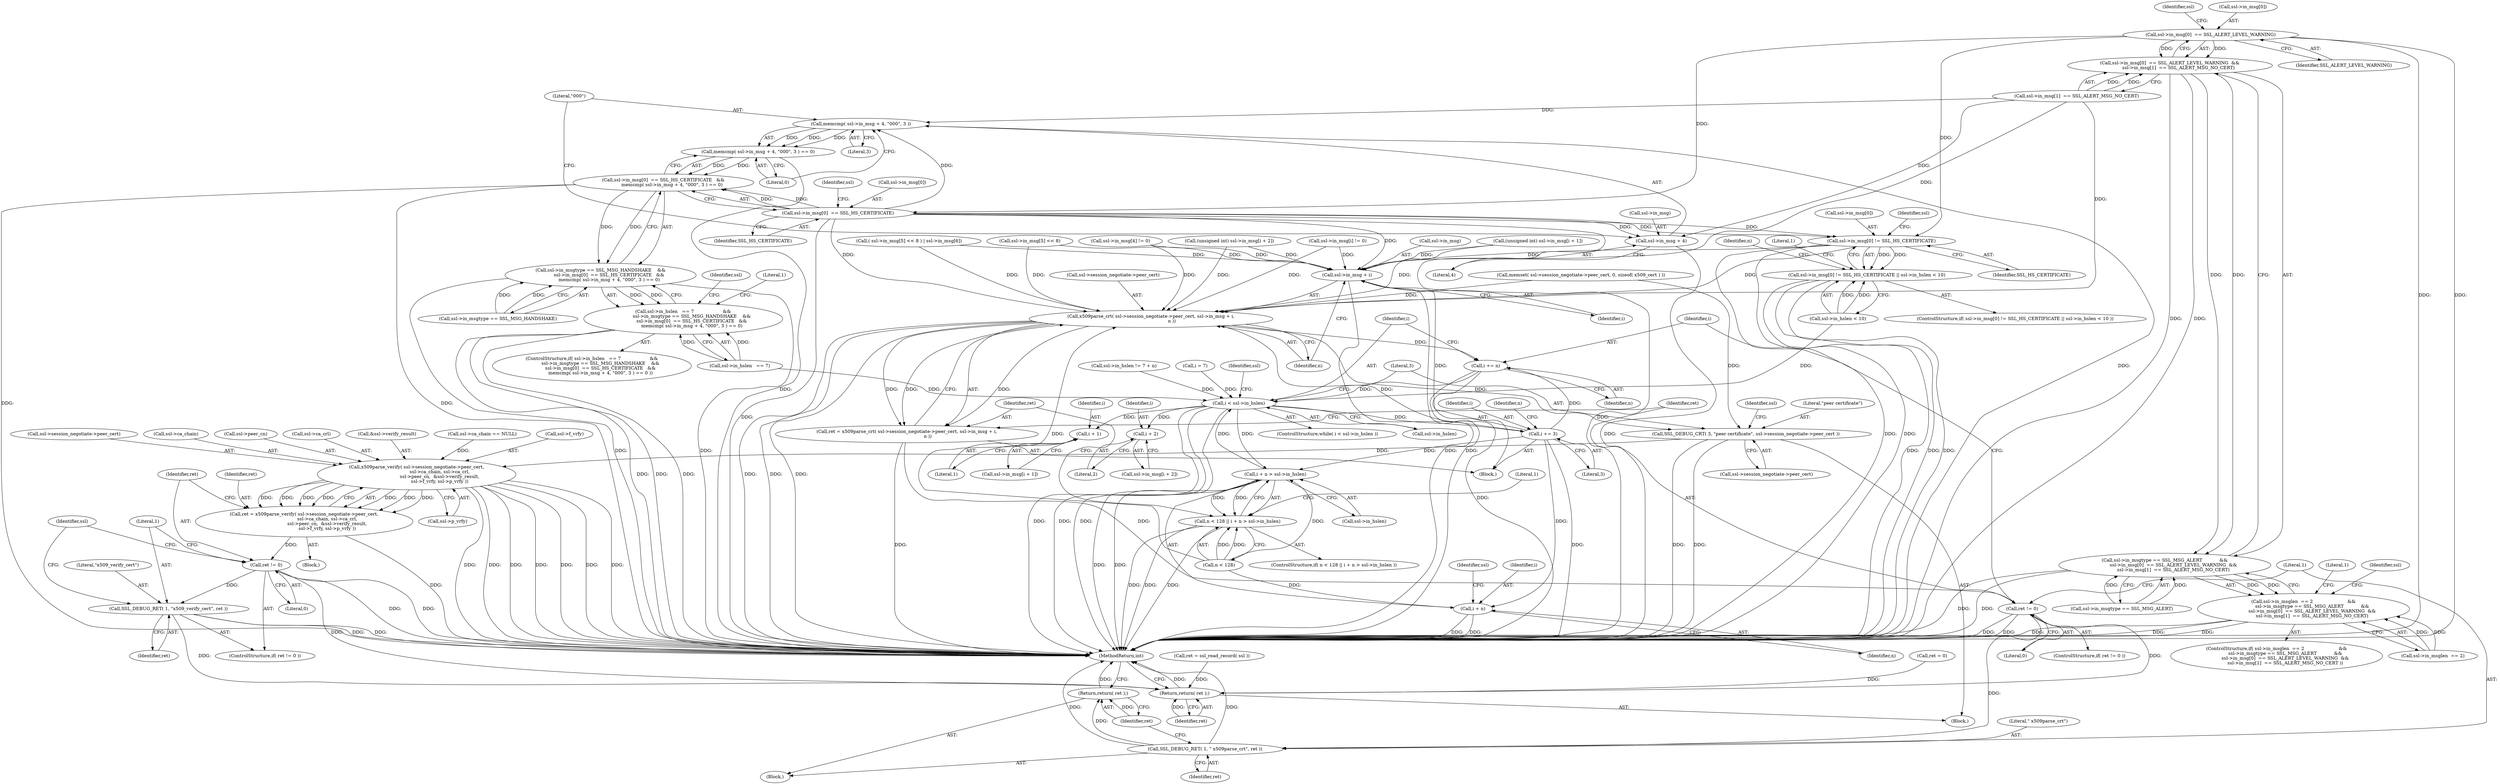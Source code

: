 digraph "1_polarssl_1922a4e6aade7b1d685af19d4d9339ddb5c02859@array" {
"1000183" [label="(Call,ssl->in_msg[0]  == SSL_ALERT_LEVEL_WARNING)"];
"1000182" [label="(Call,ssl->in_msg[0]  == SSL_ALERT_LEVEL_WARNING  &&\n            ssl->in_msg[1]  == SSL_ALERT_MSG_NO_CERT)"];
"1000176" [label="(Call,ssl->in_msgtype == SSL_MSG_ALERT            &&\n            ssl->in_msg[0]  == SSL_ALERT_LEVEL_WARNING  &&\n            ssl->in_msg[1]  == SSL_ALERT_MSG_NO_CERT)"];
"1000170" [label="(Call,ssl->in_msglen  == 2                        &&\n            ssl->in_msgtype == SSL_MSG_ALERT            &&\n            ssl->in_msg[0]  == SSL_ALERT_LEVEL_WARNING  &&\n            ssl->in_msg[1]  == SSL_ALERT_MSG_NO_CERT)"];
"1000244" [label="(Call,ssl->in_msg[0]  == SSL_HS_CERTIFICATE)"];
"1000243" [label="(Call,ssl->in_msg[0]  == SSL_HS_CERTIFICATE   &&\n            memcmp( ssl->in_msg + 4, \"\0\0\0\", 3 ) == 0)"];
"1000237" [label="(Call,ssl->in_msgtype == SSL_MSG_HANDSHAKE    &&\n            ssl->in_msg[0]  == SSL_HS_CERTIFICATE   &&\n            memcmp( ssl->in_msg + 4, \"\0\0\0\", 3 ) == 0)"];
"1000231" [label="(Call,ssl->in_hslen   == 7                    &&\n            ssl->in_msgtype == SSL_MSG_HANDSHAKE    &&\n            ssl->in_msg[0]  == SSL_HS_CERTIFICATE   &&\n            memcmp( ssl->in_msg + 4, \"\0\0\0\", 3 ) == 0)"];
"1000252" [label="(Call,memcmp( ssl->in_msg + 4, \"\0\0\0\", 3 ))"];
"1000251" [label="(Call,memcmp( ssl->in_msg + 4, \"\0\0\0\", 3 ) == 0)"];
"1000253" [label="(Call,ssl->in_msg + 4)"];
"1000295" [label="(Call,ssl->in_msg[0] != SSL_HS_CERTIFICATE)"];
"1000294" [label="(Call,ssl->in_msg[0] != SSL_HS_CERTIFICATE || ssl->in_hslen < 10)"];
"1000452" [label="(Call,x509parse_crt( ssl->session_negotiate->peer_cert, ssl->in_msg + i,\n                             n ))"];
"1000450" [label="(Call,ret = x509parse_crt( ssl->session_negotiate->peer_cert, ssl->in_msg + i,\n                             n ))"];
"1000465" [label="(Call,ret != 0)"];
"1000469" [label="(Call,SSL_DEBUG_RET( 1, \" x509parse_crt\", ret ))"];
"1000473" [label="(Return,return( ret );)"];
"1000552" [label="(Return,return( ret );)"];
"1000475" [label="(Call,i += n)"];
"1000386" [label="(Call,i < ssl->in_hslen)"];
"1000416" [label="(Call,i + 1)"];
"1000426" [label="(Call,i + 2)"];
"1000429" [label="(Call,i += 3)"];
"1000437" [label="(Call,i + n > ssl->in_hslen)"];
"1000433" [label="(Call,n < 128 || i + n > ssl->in_hslen)"];
"1000438" [label="(Call,i + n)"];
"1000458" [label="(Call,ssl->in_msg + i)"];
"1000478" [label="(Call,SSL_DEBUG_CRT( 3, \"peer certificate\", ssl->session_negotiate->peer_cert ))"];
"1000507" [label="(Call,x509parse_verify( ssl->session_negotiate->peer_cert,\n                                ssl->ca_chain, ssl->ca_crl,\n                                ssl->peer_cn,  &ssl->verify_result,\n                                ssl->f_vrfy, ssl->p_vrfy ))"];
"1000505" [label="(Call,ret = x509parse_verify( ssl->session_negotiate->peer_cert,\n                                ssl->ca_chain, ssl->ca_crl,\n                                ssl->peer_cn,  &ssl->verify_result,\n                                ssl->f_vrfy, ssl->p_vrfy ))"];
"1000533" [label="(Call,ret != 0)"];
"1000536" [label="(Call,SSL_DEBUG_RET( 1, \"x509_verify_cert\", ret ))"];
"1000396" [label="(Identifier,ssl)"];
"1000465" [label="(Call,ret != 0)"];
"1000244" [label="(Call,ssl->in_msg[0]  == SSL_HS_CERTIFICATE)"];
"1000296" [label="(Call,ssl->in_msg[0])"];
"1000468" [label="(Block,)"];
"1000140" [label="(Call,ret = ssl_read_record( ssl ))"];
"1000452" [label="(Call,x509parse_crt( ssl->session_negotiate->peer_cert, ssl->in_msg + i,\n                             n ))"];
"1000314" [label="(Identifier,n)"];
"1000330" [label="(Call,ssl->in_msg[4] != 0)"];
"1000462" [label="(Identifier,i)"];
"1000251" [label="(Call,memcmp( ssl->in_msg + 4, \"\0\0\0\", 3 ) == 0)"];
"1000386" [label="(Call,i < ssl->in_hslen)"];
"1000472" [label="(Identifier,ret)"];
"1000177" [label="(Call,ssl->in_msgtype == SSL_MSG_ALERT)"];
"1000258" [label="(Literal,\"\0\0\0\")"];
"1000422" [label="(Call,ssl->in_msg[i + 2])"];
"1000478" [label="(Call,SSL_DEBUG_CRT( 3, \"peer certificate\", ssl->session_negotiate->peer_cert ))"];
"1000257" [label="(Literal,4)"];
"1000169" [label="(ControlStructure,if( ssl->in_msglen  == 2                        &&\n            ssl->in_msgtype == SSL_MSG_ALERT            &&\n            ssl->in_msg[0]  == SSL_ALERT_LEVEL_WARNING  &&\n            ssl->in_msg[1]  == SSL_ALERT_MSG_NO_CERT ))"];
"1000471" [label="(Literal,\" x509parse_crt\")"];
"1000439" [label="(Identifier,i)"];
"1000458" [label="(Call,ssl->in_msg + i)"];
"1000513" [label="(Call,ssl->ca_chain)"];
"1000546" [label="(Call,ret = 0)"];
"1000104" [label="(Block,)"];
"1000193" [label="(Identifier,ssl)"];
"1000189" [label="(Identifier,SSL_ALERT_LEVEL_WARNING)"];
"1000427" [label="(Identifier,i)"];
"1000393" [label="(Call,ssl->in_msg[i] != 0)"];
"1000543" [label="(Identifier,ssl)"];
"1000302" [label="(Call,ssl->in_hslen < 10)"];
"1000519" [label="(Call,ssl->peer_cn)"];
"1000477" [label="(Identifier,n)"];
"1000182" [label="(Call,ssl->in_msg[0]  == SSL_ALERT_LEVEL_WARNING  &&\n            ssl->in_msg[1]  == SSL_ALERT_MSG_NO_CERT)"];
"1000385" [label="(ControlStructure,while( i < ssl->in_hslen ))"];
"1000391" [label="(Block,)"];
"1000259" [label="(Literal,3)"];
"1000183" [label="(Call,ssl->in_msg[0]  == SSL_ALERT_LEVEL_WARNING)"];
"1000516" [label="(Call,ssl->ca_crl)"];
"1000417" [label="(Identifier,i)"];
"1000176" [label="(Call,ssl->in_msgtype == SSL_MSG_ALERT            &&\n            ssl->in_msg[0]  == SSL_ALERT_LEVEL_WARNING  &&\n            ssl->in_msg[1]  == SSL_ALERT_MSG_NO_CERT)"];
"1000284" [label="(Identifier,ssl)"];
"1000538" [label="(Literal,\"x509_verify_cert\")"];
"1000232" [label="(Call,ssl->in_hslen   == 7)"];
"1000469" [label="(Call,SSL_DEBUG_RET( 1, \" x509parse_crt\", ret ))"];
"1000260" [label="(Literal,0)"];
"1000475" [label="(Call,i += n)"];
"1000252" [label="(Call,memcmp( ssl->in_msg + 4, \"\0\0\0\", 3 ))"];
"1000442" [label="(Identifier,ssl)"];
"1000470" [label="(Literal,1)"];
"1000450" [label="(Call,ret = x509parse_crt( ssl->session_negotiate->peer_cert, ssl->in_msg + i,\n                             n ))"];
"1000473" [label="(Return,return( ret );)"];
"1000431" [label="(Literal,3)"];
"1000532" [label="(ControlStructure,if( ret != 0 ))"];
"1000238" [label="(Call,ssl->in_msgtype == SSL_MSG_HANDSHAKE)"];
"1000489" [label="(Identifier,ssl)"];
"1000199" [label="(Literal,1)"];
"1000263" [label="(Literal,1)"];
"1000463" [label="(Identifier,n)"];
"1000295" [label="(Call,ssl->in_msg[0] != SSL_HS_CERTIFICATE)"];
"1000430" [label="(Identifier,i)"];
"1000474" [label="(Identifier,ret)"];
"1000171" [label="(Call,ssl->in_msglen  == 2)"];
"1000255" [label="(Identifier,ssl)"];
"1000536" [label="(Call,SSL_DEBUG_RET( 1, \"x509_verify_cert\", ret ))"];
"1000250" [label="(Identifier,SSL_HS_CERTIFICATE)"];
"1000432" [label="(ControlStructure,if( n < 128 || i + n > ssl->in_hslen ))"];
"1000459" [label="(Call,ssl->in_msg)"];
"1000507" [label="(Call,x509parse_verify( ssl->session_negotiate->peer_cert,\n                                ssl->ca_chain, ssl->ca_crl,\n                                ssl->peer_cn,  &ssl->verify_result,\n                                ssl->f_vrfy, ssl->p_vrfy ))"];
"1000416" [label="(Call,i + 1)"];
"1000426" [label="(Call,i + 2)"];
"1000337" [label="(Call,ssl->in_hslen != 7 + n)"];
"1000438" [label="(Call,i + n)"];
"1000373" [label="(Call,memset( ssl->session_negotiate->peer_cert, 0, sizeof( x509_cert ) ))"];
"1000237" [label="(Call,ssl->in_msgtype == SSL_MSG_HANDSHAKE    &&\n            ssl->in_msg[0]  == SSL_HS_CERTIFICATE   &&\n            memcmp( ssl->in_msg + 4, \"\0\0\0\", 3 ) == 0)"];
"1000554" [label="(MethodReturn,int)"];
"1000315" [label="(Call,( ssl->in_msg[5] << 8 ) | ssl->in_msg[6])"];
"1000553" [label="(Identifier,ret)"];
"1000537" [label="(Literal,1)"];
"1000412" [label="(Call,ssl->in_msg[i + 1])"];
"1000539" [label="(Identifier,ret)"];
"1000387" [label="(Identifier,i)"];
"1000170" [label="(Call,ssl->in_msglen  == 2                        &&\n            ssl->in_msgtype == SSL_MSG_ALERT            &&\n            ssl->in_msg[0]  == SSL_ALERT_LEVEL_WARNING  &&\n            ssl->in_msg[1]  == SSL_ALERT_MSG_NO_CERT)"];
"1000466" [label="(Identifier,ret)"];
"1000253" [label="(Call,ssl->in_msg + 4)"];
"1000552" [label="(Return,return( ret );)"];
"1000464" [label="(ControlStructure,if( ret != 0 ))"];
"1000254" [label="(Call,ssl->in_msg)"];
"1000522" [label="(Call,&ssl->verify_result)"];
"1000382" [label="(Call,i = 7)"];
"1000309" [label="(Literal,1)"];
"1000494" [label="(Call,ssl->ca_chain == NULL)"];
"1000492" [label="(Block,)"];
"1000479" [label="(Literal,3)"];
"1000433" [label="(Call,n < 128 || i + n > ssl->in_hslen)"];
"1000304" [label="(Identifier,ssl)"];
"1000231" [label="(Call,ssl->in_hslen   == 7                    &&\n            ssl->in_msgtype == SSL_MSG_HANDSHAKE    &&\n            ssl->in_msg[0]  == SSL_HS_CERTIFICATE   &&\n            memcmp( ssl->in_msg + 4, \"\0\0\0\", 3 ) == 0)"];
"1000437" [label="(Call,i + n > ssl->in_hslen)"];
"1000451" [label="(Identifier,ret)"];
"1000243" [label="(Call,ssl->in_msg[0]  == SSL_HS_CERTIFICATE   &&\n            memcmp( ssl->in_msg + 4, \"\0\0\0\", 3 ) == 0)"];
"1000506" [label="(Identifier,ret)"];
"1000476" [label="(Identifier,i)"];
"1000190" [label="(Call,ssl->in_msg[1]  == SSL_ALERT_MSG_NO_CERT)"];
"1000533" [label="(Call,ret != 0)"];
"1000428" [label="(Literal,2)"];
"1000446" [label="(Literal,1)"];
"1000529" [label="(Call,ssl->p_vrfy)"];
"1000480" [label="(Literal,\"peer certificate\")"];
"1000526" [label="(Call,ssl->f_vrfy)"];
"1000294" [label="(Call,ssl->in_msg[0] != SSL_HS_CERTIFICATE || ssl->in_hslen < 10)"];
"1000534" [label="(Identifier,ret)"];
"1000316" [label="(Call,ssl->in_msg[5] << 8)"];
"1000301" [label="(Identifier,SSL_HS_CERTIFICATE)"];
"1000508" [label="(Call,ssl->session_negotiate->peer_cert)"];
"1000440" [label="(Identifier,n)"];
"1000467" [label="(Literal,0)"];
"1000221" [label="(Identifier,ssl)"];
"1000230" [label="(ControlStructure,if( ssl->in_hslen   == 7                    &&\n            ssl->in_msgtype == SSL_MSG_HANDSHAKE    &&\n            ssl->in_msg[0]  == SSL_HS_CERTIFICATE   &&\n            memcmp( ssl->in_msg + 4, \"\0\0\0\", 3 ) == 0 ))"];
"1000184" [label="(Call,ssl->in_msg[0])"];
"1000429" [label="(Call,i += 3)"];
"1000420" [label="(Call,(unsigned int) ssl->in_msg[i + 2])"];
"1000535" [label="(Literal,0)"];
"1000453" [label="(Call,ssl->session_negotiate->peer_cert)"];
"1000410" [label="(Call,(unsigned int) ssl->in_msg[i + 1])"];
"1000388" [label="(Call,ssl->in_hslen)"];
"1000505" [label="(Call,ret = x509parse_verify( ssl->session_negotiate->peer_cert,\n                                ssl->ca_chain, ssl->ca_crl,\n                                ssl->peer_cn,  &ssl->verify_result,\n                                ssl->f_vrfy, ssl->p_vrfy ))"];
"1000245" [label="(Call,ssl->in_msg[0])"];
"1000434" [label="(Call,n < 128)"];
"1000435" [label="(Identifier,n)"];
"1000481" [label="(Call,ssl->session_negotiate->peer_cert)"];
"1000418" [label="(Literal,1)"];
"1000293" [label="(ControlStructure,if( ssl->in_msg[0] != SSL_HS_CERTIFICATE || ssl->in_hslen < 10 ))"];
"1000441" [label="(Call,ssl->in_hslen)"];
"1000183" -> "1000182"  [label="AST: "];
"1000183" -> "1000189"  [label="CFG: "];
"1000184" -> "1000183"  [label="AST: "];
"1000189" -> "1000183"  [label="AST: "];
"1000193" -> "1000183"  [label="CFG: "];
"1000182" -> "1000183"  [label="CFG: "];
"1000183" -> "1000554"  [label="DDG: "];
"1000183" -> "1000554"  [label="DDG: "];
"1000183" -> "1000182"  [label="DDG: "];
"1000183" -> "1000182"  [label="DDG: "];
"1000183" -> "1000244"  [label="DDG: "];
"1000183" -> "1000295"  [label="DDG: "];
"1000182" -> "1000176"  [label="AST: "];
"1000182" -> "1000190"  [label="CFG: "];
"1000190" -> "1000182"  [label="AST: "];
"1000176" -> "1000182"  [label="CFG: "];
"1000182" -> "1000554"  [label="DDG: "];
"1000182" -> "1000554"  [label="DDG: "];
"1000182" -> "1000176"  [label="DDG: "];
"1000182" -> "1000176"  [label="DDG: "];
"1000190" -> "1000182"  [label="DDG: "];
"1000190" -> "1000182"  [label="DDG: "];
"1000176" -> "1000170"  [label="AST: "];
"1000176" -> "1000177"  [label="CFG: "];
"1000177" -> "1000176"  [label="AST: "];
"1000170" -> "1000176"  [label="CFG: "];
"1000176" -> "1000554"  [label="DDG: "];
"1000176" -> "1000554"  [label="DDG: "];
"1000176" -> "1000170"  [label="DDG: "];
"1000176" -> "1000170"  [label="DDG: "];
"1000177" -> "1000176"  [label="DDG: "];
"1000177" -> "1000176"  [label="DDG: "];
"1000170" -> "1000169"  [label="AST: "];
"1000170" -> "1000171"  [label="CFG: "];
"1000171" -> "1000170"  [label="AST: "];
"1000199" -> "1000170"  [label="CFG: "];
"1000221" -> "1000170"  [label="CFG: "];
"1000170" -> "1000554"  [label="DDG: "];
"1000170" -> "1000554"  [label="DDG: "];
"1000170" -> "1000554"  [label="DDG: "];
"1000171" -> "1000170"  [label="DDG: "];
"1000171" -> "1000170"  [label="DDG: "];
"1000244" -> "1000243"  [label="AST: "];
"1000244" -> "1000250"  [label="CFG: "];
"1000245" -> "1000244"  [label="AST: "];
"1000250" -> "1000244"  [label="AST: "];
"1000255" -> "1000244"  [label="CFG: "];
"1000243" -> "1000244"  [label="CFG: "];
"1000244" -> "1000554"  [label="DDG: "];
"1000244" -> "1000554"  [label="DDG: "];
"1000244" -> "1000243"  [label="DDG: "];
"1000244" -> "1000243"  [label="DDG: "];
"1000244" -> "1000252"  [label="DDG: "];
"1000244" -> "1000253"  [label="DDG: "];
"1000244" -> "1000295"  [label="DDG: "];
"1000244" -> "1000295"  [label="DDG: "];
"1000244" -> "1000452"  [label="DDG: "];
"1000244" -> "1000458"  [label="DDG: "];
"1000243" -> "1000237"  [label="AST: "];
"1000243" -> "1000251"  [label="CFG: "];
"1000251" -> "1000243"  [label="AST: "];
"1000237" -> "1000243"  [label="CFG: "];
"1000243" -> "1000554"  [label="DDG: "];
"1000243" -> "1000554"  [label="DDG: "];
"1000243" -> "1000237"  [label="DDG: "];
"1000243" -> "1000237"  [label="DDG: "];
"1000251" -> "1000243"  [label="DDG: "];
"1000251" -> "1000243"  [label="DDG: "];
"1000237" -> "1000231"  [label="AST: "];
"1000237" -> "1000238"  [label="CFG: "];
"1000238" -> "1000237"  [label="AST: "];
"1000231" -> "1000237"  [label="CFG: "];
"1000237" -> "1000554"  [label="DDG: "];
"1000237" -> "1000554"  [label="DDG: "];
"1000237" -> "1000231"  [label="DDG: "];
"1000237" -> "1000231"  [label="DDG: "];
"1000238" -> "1000237"  [label="DDG: "];
"1000238" -> "1000237"  [label="DDG: "];
"1000231" -> "1000230"  [label="AST: "];
"1000231" -> "1000232"  [label="CFG: "];
"1000232" -> "1000231"  [label="AST: "];
"1000263" -> "1000231"  [label="CFG: "];
"1000284" -> "1000231"  [label="CFG: "];
"1000231" -> "1000554"  [label="DDG: "];
"1000231" -> "1000554"  [label="DDG: "];
"1000231" -> "1000554"  [label="DDG: "];
"1000232" -> "1000231"  [label="DDG: "];
"1000232" -> "1000231"  [label="DDG: "];
"1000252" -> "1000251"  [label="AST: "];
"1000252" -> "1000259"  [label="CFG: "];
"1000253" -> "1000252"  [label="AST: "];
"1000258" -> "1000252"  [label="AST: "];
"1000259" -> "1000252"  [label="AST: "];
"1000260" -> "1000252"  [label="CFG: "];
"1000252" -> "1000554"  [label="DDG: "];
"1000252" -> "1000251"  [label="DDG: "];
"1000252" -> "1000251"  [label="DDG: "];
"1000252" -> "1000251"  [label="DDG: "];
"1000190" -> "1000252"  [label="DDG: "];
"1000251" -> "1000260"  [label="CFG: "];
"1000260" -> "1000251"  [label="AST: "];
"1000251" -> "1000554"  [label="DDG: "];
"1000253" -> "1000257"  [label="CFG: "];
"1000254" -> "1000253"  [label="AST: "];
"1000257" -> "1000253"  [label="AST: "];
"1000258" -> "1000253"  [label="CFG: "];
"1000253" -> "1000554"  [label="DDG: "];
"1000190" -> "1000253"  [label="DDG: "];
"1000295" -> "1000294"  [label="AST: "];
"1000295" -> "1000301"  [label="CFG: "];
"1000296" -> "1000295"  [label="AST: "];
"1000301" -> "1000295"  [label="AST: "];
"1000304" -> "1000295"  [label="CFG: "];
"1000294" -> "1000295"  [label="CFG: "];
"1000295" -> "1000554"  [label="DDG: "];
"1000295" -> "1000554"  [label="DDG: "];
"1000295" -> "1000294"  [label="DDG: "];
"1000295" -> "1000294"  [label="DDG: "];
"1000295" -> "1000452"  [label="DDG: "];
"1000295" -> "1000458"  [label="DDG: "];
"1000294" -> "1000293"  [label="AST: "];
"1000294" -> "1000302"  [label="CFG: "];
"1000302" -> "1000294"  [label="AST: "];
"1000309" -> "1000294"  [label="CFG: "];
"1000314" -> "1000294"  [label="CFG: "];
"1000294" -> "1000554"  [label="DDG: "];
"1000294" -> "1000554"  [label="DDG: "];
"1000294" -> "1000554"  [label="DDG: "];
"1000302" -> "1000294"  [label="DDG: "];
"1000302" -> "1000294"  [label="DDG: "];
"1000452" -> "1000450"  [label="AST: "];
"1000452" -> "1000463"  [label="CFG: "];
"1000453" -> "1000452"  [label="AST: "];
"1000458" -> "1000452"  [label="AST: "];
"1000463" -> "1000452"  [label="AST: "];
"1000450" -> "1000452"  [label="CFG: "];
"1000452" -> "1000554"  [label="DDG: "];
"1000452" -> "1000554"  [label="DDG: "];
"1000452" -> "1000554"  [label="DDG: "];
"1000452" -> "1000450"  [label="DDG: "];
"1000452" -> "1000450"  [label="DDG: "];
"1000452" -> "1000450"  [label="DDG: "];
"1000373" -> "1000452"  [label="DDG: "];
"1000330" -> "1000452"  [label="DDG: "];
"1000393" -> "1000452"  [label="DDG: "];
"1000410" -> "1000452"  [label="DDG: "];
"1000315" -> "1000452"  [label="DDG: "];
"1000316" -> "1000452"  [label="DDG: "];
"1000190" -> "1000452"  [label="DDG: "];
"1000420" -> "1000452"  [label="DDG: "];
"1000429" -> "1000452"  [label="DDG: "];
"1000434" -> "1000452"  [label="DDG: "];
"1000452" -> "1000475"  [label="DDG: "];
"1000452" -> "1000478"  [label="DDG: "];
"1000450" -> "1000391"  [label="AST: "];
"1000451" -> "1000450"  [label="AST: "];
"1000466" -> "1000450"  [label="CFG: "];
"1000450" -> "1000554"  [label="DDG: "];
"1000450" -> "1000465"  [label="DDG: "];
"1000465" -> "1000464"  [label="AST: "];
"1000465" -> "1000467"  [label="CFG: "];
"1000466" -> "1000465"  [label="AST: "];
"1000467" -> "1000465"  [label="AST: "];
"1000470" -> "1000465"  [label="CFG: "];
"1000476" -> "1000465"  [label="CFG: "];
"1000465" -> "1000554"  [label="DDG: "];
"1000465" -> "1000554"  [label="DDG: "];
"1000465" -> "1000469"  [label="DDG: "];
"1000465" -> "1000552"  [label="DDG: "];
"1000469" -> "1000468"  [label="AST: "];
"1000469" -> "1000472"  [label="CFG: "];
"1000470" -> "1000469"  [label="AST: "];
"1000471" -> "1000469"  [label="AST: "];
"1000472" -> "1000469"  [label="AST: "];
"1000474" -> "1000469"  [label="CFG: "];
"1000469" -> "1000554"  [label="DDG: "];
"1000469" -> "1000554"  [label="DDG: "];
"1000469" -> "1000473"  [label="DDG: "];
"1000473" -> "1000468"  [label="AST: "];
"1000473" -> "1000474"  [label="CFG: "];
"1000474" -> "1000473"  [label="AST: "];
"1000554" -> "1000473"  [label="CFG: "];
"1000473" -> "1000554"  [label="DDG: "];
"1000474" -> "1000473"  [label="DDG: "];
"1000552" -> "1000104"  [label="AST: "];
"1000552" -> "1000553"  [label="CFG: "];
"1000553" -> "1000552"  [label="AST: "];
"1000554" -> "1000552"  [label="CFG: "];
"1000552" -> "1000554"  [label="DDG: "];
"1000553" -> "1000552"  [label="DDG: "];
"1000140" -> "1000552"  [label="DDG: "];
"1000533" -> "1000552"  [label="DDG: "];
"1000546" -> "1000552"  [label="DDG: "];
"1000536" -> "1000552"  [label="DDG: "];
"1000475" -> "1000391"  [label="AST: "];
"1000475" -> "1000477"  [label="CFG: "];
"1000476" -> "1000475"  [label="AST: "];
"1000477" -> "1000475"  [label="AST: "];
"1000387" -> "1000475"  [label="CFG: "];
"1000475" -> "1000554"  [label="DDG: "];
"1000475" -> "1000386"  [label="DDG: "];
"1000429" -> "1000475"  [label="DDG: "];
"1000386" -> "1000385"  [label="AST: "];
"1000386" -> "1000388"  [label="CFG: "];
"1000387" -> "1000386"  [label="AST: "];
"1000388" -> "1000386"  [label="AST: "];
"1000396" -> "1000386"  [label="CFG: "];
"1000479" -> "1000386"  [label="CFG: "];
"1000386" -> "1000554"  [label="DDG: "];
"1000386" -> "1000554"  [label="DDG: "];
"1000386" -> "1000554"  [label="DDG: "];
"1000382" -> "1000386"  [label="DDG: "];
"1000232" -> "1000386"  [label="DDG: "];
"1000302" -> "1000386"  [label="DDG: "];
"1000337" -> "1000386"  [label="DDG: "];
"1000437" -> "1000386"  [label="DDG: "];
"1000386" -> "1000416"  [label="DDG: "];
"1000386" -> "1000426"  [label="DDG: "];
"1000386" -> "1000429"  [label="DDG: "];
"1000386" -> "1000437"  [label="DDG: "];
"1000416" -> "1000412"  [label="AST: "];
"1000416" -> "1000418"  [label="CFG: "];
"1000417" -> "1000416"  [label="AST: "];
"1000418" -> "1000416"  [label="AST: "];
"1000412" -> "1000416"  [label="CFG: "];
"1000426" -> "1000422"  [label="AST: "];
"1000426" -> "1000428"  [label="CFG: "];
"1000427" -> "1000426"  [label="AST: "];
"1000428" -> "1000426"  [label="AST: "];
"1000422" -> "1000426"  [label="CFG: "];
"1000429" -> "1000391"  [label="AST: "];
"1000429" -> "1000431"  [label="CFG: "];
"1000430" -> "1000429"  [label="AST: "];
"1000431" -> "1000429"  [label="AST: "];
"1000435" -> "1000429"  [label="CFG: "];
"1000429" -> "1000554"  [label="DDG: "];
"1000429" -> "1000437"  [label="DDG: "];
"1000429" -> "1000438"  [label="DDG: "];
"1000429" -> "1000458"  [label="DDG: "];
"1000437" -> "1000433"  [label="AST: "];
"1000437" -> "1000441"  [label="CFG: "];
"1000438" -> "1000437"  [label="AST: "];
"1000441" -> "1000437"  [label="AST: "];
"1000433" -> "1000437"  [label="CFG: "];
"1000437" -> "1000554"  [label="DDG: "];
"1000437" -> "1000554"  [label="DDG: "];
"1000437" -> "1000433"  [label="DDG: "];
"1000437" -> "1000433"  [label="DDG: "];
"1000434" -> "1000437"  [label="DDG: "];
"1000433" -> "1000432"  [label="AST: "];
"1000433" -> "1000434"  [label="CFG: "];
"1000434" -> "1000433"  [label="AST: "];
"1000446" -> "1000433"  [label="CFG: "];
"1000451" -> "1000433"  [label="CFG: "];
"1000433" -> "1000554"  [label="DDG: "];
"1000433" -> "1000554"  [label="DDG: "];
"1000433" -> "1000554"  [label="DDG: "];
"1000434" -> "1000433"  [label="DDG: "];
"1000434" -> "1000433"  [label="DDG: "];
"1000438" -> "1000440"  [label="CFG: "];
"1000439" -> "1000438"  [label="AST: "];
"1000440" -> "1000438"  [label="AST: "];
"1000442" -> "1000438"  [label="CFG: "];
"1000438" -> "1000554"  [label="DDG: "];
"1000438" -> "1000554"  [label="DDG: "];
"1000434" -> "1000438"  [label="DDG: "];
"1000458" -> "1000462"  [label="CFG: "];
"1000459" -> "1000458"  [label="AST: "];
"1000462" -> "1000458"  [label="AST: "];
"1000463" -> "1000458"  [label="CFG: "];
"1000458" -> "1000554"  [label="DDG: "];
"1000458" -> "1000554"  [label="DDG: "];
"1000330" -> "1000458"  [label="DDG: "];
"1000393" -> "1000458"  [label="DDG: "];
"1000410" -> "1000458"  [label="DDG: "];
"1000315" -> "1000458"  [label="DDG: "];
"1000316" -> "1000458"  [label="DDG: "];
"1000190" -> "1000458"  [label="DDG: "];
"1000420" -> "1000458"  [label="DDG: "];
"1000478" -> "1000104"  [label="AST: "];
"1000478" -> "1000481"  [label="CFG: "];
"1000479" -> "1000478"  [label="AST: "];
"1000480" -> "1000478"  [label="AST: "];
"1000481" -> "1000478"  [label="AST: "];
"1000489" -> "1000478"  [label="CFG: "];
"1000478" -> "1000554"  [label="DDG: "];
"1000478" -> "1000554"  [label="DDG: "];
"1000373" -> "1000478"  [label="DDG: "];
"1000478" -> "1000507"  [label="DDG: "];
"1000507" -> "1000505"  [label="AST: "];
"1000507" -> "1000529"  [label="CFG: "];
"1000508" -> "1000507"  [label="AST: "];
"1000513" -> "1000507"  [label="AST: "];
"1000516" -> "1000507"  [label="AST: "];
"1000519" -> "1000507"  [label="AST: "];
"1000522" -> "1000507"  [label="AST: "];
"1000526" -> "1000507"  [label="AST: "];
"1000529" -> "1000507"  [label="AST: "];
"1000505" -> "1000507"  [label="CFG: "];
"1000507" -> "1000554"  [label="DDG: "];
"1000507" -> "1000554"  [label="DDG: "];
"1000507" -> "1000554"  [label="DDG: "];
"1000507" -> "1000554"  [label="DDG: "];
"1000507" -> "1000554"  [label="DDG: "];
"1000507" -> "1000554"  [label="DDG: "];
"1000507" -> "1000554"  [label="DDG: "];
"1000507" -> "1000505"  [label="DDG: "];
"1000507" -> "1000505"  [label="DDG: "];
"1000507" -> "1000505"  [label="DDG: "];
"1000507" -> "1000505"  [label="DDG: "];
"1000507" -> "1000505"  [label="DDG: "];
"1000507" -> "1000505"  [label="DDG: "];
"1000507" -> "1000505"  [label="DDG: "];
"1000494" -> "1000507"  [label="DDG: "];
"1000505" -> "1000492"  [label="AST: "];
"1000506" -> "1000505"  [label="AST: "];
"1000534" -> "1000505"  [label="CFG: "];
"1000505" -> "1000554"  [label="DDG: "];
"1000505" -> "1000533"  [label="DDG: "];
"1000533" -> "1000532"  [label="AST: "];
"1000533" -> "1000535"  [label="CFG: "];
"1000534" -> "1000533"  [label="AST: "];
"1000535" -> "1000533"  [label="AST: "];
"1000537" -> "1000533"  [label="CFG: "];
"1000543" -> "1000533"  [label="CFG: "];
"1000533" -> "1000554"  [label="DDG: "];
"1000533" -> "1000554"  [label="DDG: "];
"1000533" -> "1000536"  [label="DDG: "];
"1000536" -> "1000532"  [label="AST: "];
"1000536" -> "1000539"  [label="CFG: "];
"1000537" -> "1000536"  [label="AST: "];
"1000538" -> "1000536"  [label="AST: "];
"1000539" -> "1000536"  [label="AST: "];
"1000543" -> "1000536"  [label="CFG: "];
"1000536" -> "1000554"  [label="DDG: "];
"1000536" -> "1000554"  [label="DDG: "];
}
